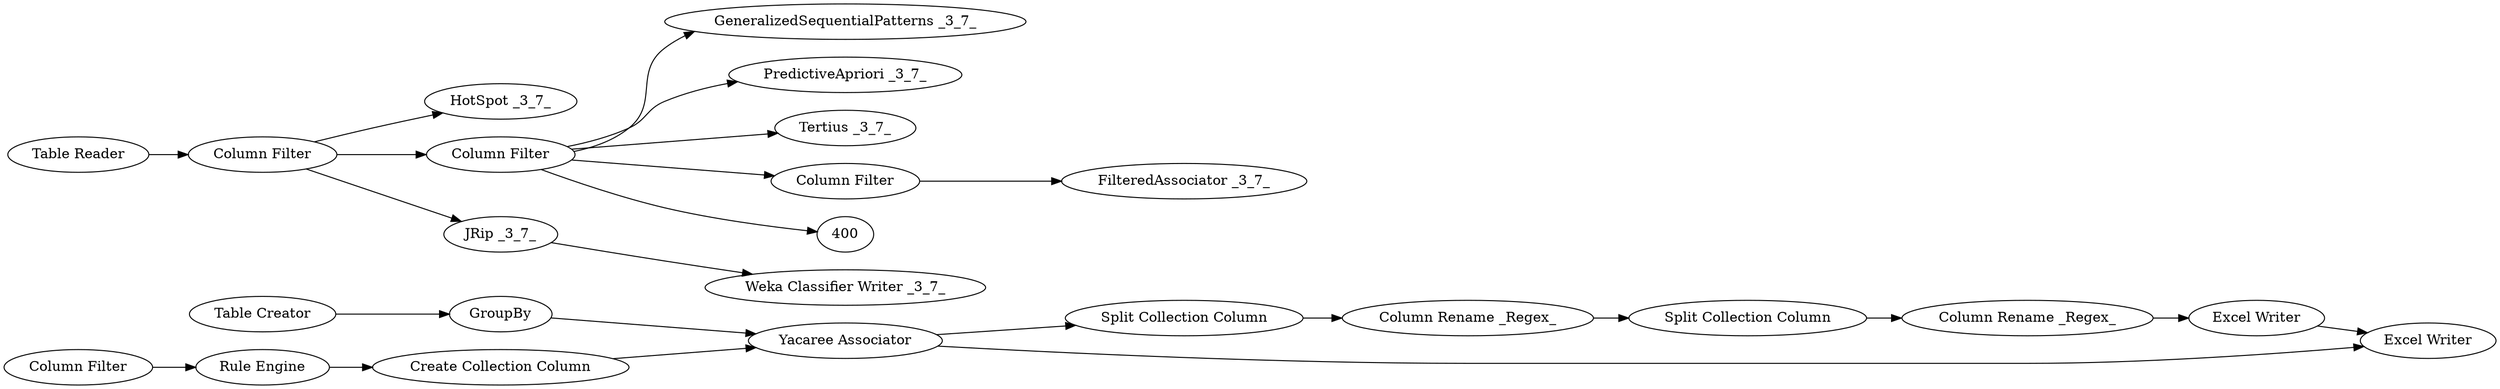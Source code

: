 digraph {
	1 [label="Association Rule Learner _Borgelt_"]
	2 [label="Table Creator"]
	3 [label=GroupBy]
	390 [label="HotSpot _3_7_"]
	391 [label="GeneralizedSequentialPatterns _3_7_"]
	392 [label="Column Filter"]
	393 [label="PredictiveApriori _3_7_"]
	394 [label="FilteredAssociator _3_7_"]
	395 [label="Tertius _3_7_"]
	397 [label="Column Filter"]
	399 [label="Column Filter"]
	1 [label="Yacaree Associator"]
	157 [label="Create Collection Column"]
	158 [label="Column Filter"]
	254 [label="Split Collection Column"]
	255 [label="Column Rename _Regex_"]
	256 [label="Split Collection Column"]
	257 [label="Column Rename _Regex_"]
	258 [label="Rule Engine"]
	261 [label="Excel Writer"]
	262 [label="Excel Writer"]
	401 [label="JRip _3_7_"]
	403 [label="Table Reader"]
	404 [label="Weka Classifier Writer _3_7_"]
	1 -> 254
	1 -> 262
	157 -> 1
	158 -> 258
	254 -> 255
	255 -> 256
	256 -> 257
	257 -> 261
	258 -> 157
	261 -> 262
	2 -> 3
	3 -> 1
	392 -> 393
	392 -> 395
	392 -> 399
	392 -> 391
	392 -> 400
	397 -> 392
	397 -> 390
	397 -> 401
	399 -> 394
	401 -> 404
	403 -> 397
	rankdir=LR
}
